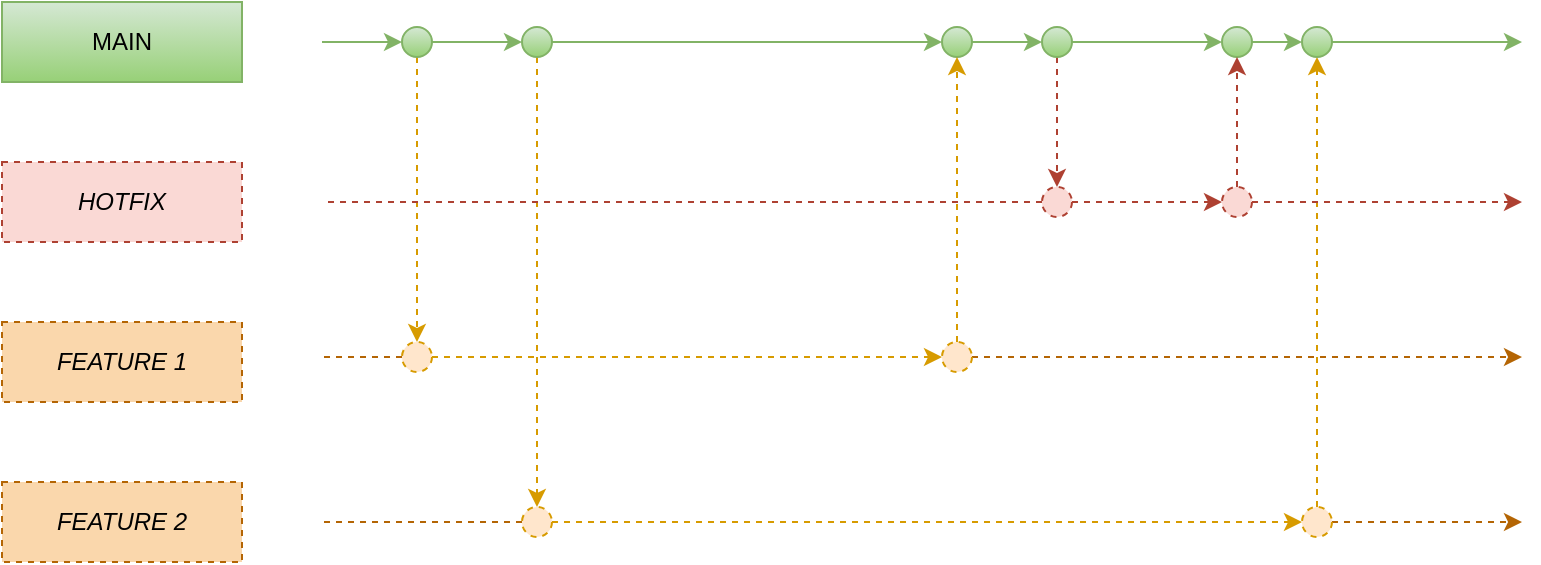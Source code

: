 <mxfile version="24.6.4" type="google">
  <diagram name="Página-1" id="ziImvxJRtPGmEmiM1CfJ">
    <mxGraphModel grid="1" page="1" gridSize="10" guides="1" tooltips="1" connect="1" arrows="1" fold="1" pageScale="1" pageWidth="827" pageHeight="1169" math="0" shadow="0">
      <root>
        <mxCell id="0" />
        <mxCell id="1" parent="0" />
        <mxCell id="fbH4huGQByLulPklWYTd-1" value="MAIN" style="rounded=0;whiteSpace=wrap;html=1;fillColor=#d5e8d4;gradientColor=#97d077;strokeColor=#82b366;" vertex="1" parent="1">
          <mxGeometry x="40" y="40" width="120" height="40" as="geometry" />
        </mxCell>
        <mxCell id="fbH4huGQByLulPklWYTd-2" value="&lt;i&gt;HOTFIX&lt;/i&gt;" style="rounded=0;whiteSpace=wrap;html=1;fillColor=#fad9d5;strokeColor=#ae4132;shadow=0;glass=0;dashed=1;" vertex="1" parent="1">
          <mxGeometry x="40" y="120" width="120" height="40" as="geometry" />
        </mxCell>
        <mxCell id="fbH4huGQByLulPklWYTd-3" value="&lt;i&gt;FEATURE 1&lt;/i&gt;" style="rounded=0;whiteSpace=wrap;html=1;fillColor=#fad7ac;strokeColor=#b46504;dashed=1;" vertex="1" parent="1">
          <mxGeometry x="40" y="200" width="120" height="40" as="geometry" />
        </mxCell>
        <mxCell id="fbH4huGQByLulPklWYTd-4" value="&lt;i&gt;FEATURE 2&lt;/i&gt;" style="rounded=0;whiteSpace=wrap;html=1;fillColor=#fad7ac;strokeColor=#b46504;dashed=1;" vertex="1" parent="1">
          <mxGeometry x="40" y="280" width="120" height="40" as="geometry" />
        </mxCell>
        <mxCell id="fbH4huGQByLulPklWYTd-5" value="" style="endArrow=classic;html=1;rounded=0;endFill=1;fillColor=#d5e8d4;strokeColor=#82b366;gradientColor=#97d077;" edge="1" parent="1" source="fbH4huGQByLulPklWYTd-31">
          <mxGeometry width="50" height="50" relative="1" as="geometry">
            <mxPoint x="200" y="60" as="sourcePoint" />
            <mxPoint x="800" y="60" as="targetPoint" />
          </mxGeometry>
        </mxCell>
        <mxCell id="fbH4huGQByLulPklWYTd-8" value="" style="endArrow=classic;html=1;rounded=0;endFill=1;fillColor=#d5e8d4;strokeColor=#82b366;gradientColor=#97d077;" edge="1" parent="1" target="fbH4huGQByLulPklWYTd-7">
          <mxGeometry width="50" height="50" relative="1" as="geometry">
            <mxPoint x="200" y="60" as="sourcePoint" />
            <mxPoint x="800" y="60" as="targetPoint" />
          </mxGeometry>
        </mxCell>
        <mxCell id="fbH4huGQByLulPklWYTd-46" style="edgeStyle=orthogonalEdgeStyle;rounded=0;orthogonalLoop=1;jettySize=auto;html=1;entryX=0.5;entryY=0;entryDx=0;entryDy=0;fillColor=#ffe6cc;strokeColor=#d79b00;dashed=1;" edge="1" parent="1" source="fbH4huGQByLulPklWYTd-7" target="fbH4huGQByLulPklWYTd-15">
          <mxGeometry relative="1" as="geometry" />
        </mxCell>
        <mxCell id="fbH4huGQByLulPklWYTd-7" value="" style="ellipse;whiteSpace=wrap;html=1;aspect=fixed;fillColor=#d5e8d4;strokeColor=#82b366;gradientColor=#97d077;" vertex="1" parent="1">
          <mxGeometry x="240" y="52.5" width="15" height="15" as="geometry" />
        </mxCell>
        <mxCell id="fbH4huGQByLulPklWYTd-13" value="" style="endArrow=classic;html=1;rounded=0;endFill=1;fillColor=#d5e8d4;strokeColor=#82b366;gradientColor=#97d077;" edge="1" parent="1" source="fbH4huGQByLulPklWYTd-22" target="fbH4huGQByLulPklWYTd-12">
          <mxGeometry width="50" height="50" relative="1" as="geometry">
            <mxPoint x="255" y="60" as="sourcePoint" />
            <mxPoint x="800" y="60" as="targetPoint" />
          </mxGeometry>
        </mxCell>
        <mxCell id="fbH4huGQByLulPklWYTd-12" value="" style="ellipse;whiteSpace=wrap;html=1;aspect=fixed;fillColor=#d5e8d4;strokeColor=#82b366;gradientColor=#97d077;" vertex="1" parent="1">
          <mxGeometry x="510" y="52.5" width="15" height="15" as="geometry" />
        </mxCell>
        <mxCell id="fbH4huGQByLulPklWYTd-47" style="edgeStyle=orthogonalEdgeStyle;rounded=0;orthogonalLoop=1;jettySize=auto;html=1;entryX=0;entryY=0.5;entryDx=0;entryDy=0;fillColor=#ffe6cc;strokeColor=#d79b00;dashed=1;" edge="1" parent="1" source="fbH4huGQByLulPklWYTd-15" target="fbH4huGQByLulPklWYTd-17">
          <mxGeometry relative="1" as="geometry" />
        </mxCell>
        <mxCell id="nThCAIfA_EonWsjtuRUH-3" style="edgeStyle=orthogonalEdgeStyle;rounded=0;orthogonalLoop=1;jettySize=auto;html=1;endArrow=none;endFill=0;dashed=1;fillColor=#fad7ac;strokeColor=#b46504;" edge="1" parent="1" source="fbH4huGQByLulPklWYTd-15">
          <mxGeometry relative="1" as="geometry">
            <mxPoint x="200" y="217.5" as="targetPoint" />
          </mxGeometry>
        </mxCell>
        <mxCell id="fbH4huGQByLulPklWYTd-15" value="" style="ellipse;whiteSpace=wrap;html=1;aspect=fixed;fillColor=#ffe6cc;strokeColor=#d79b00;dashed=1;" vertex="1" parent="1">
          <mxGeometry x="240" y="210" width="15" height="15" as="geometry" />
        </mxCell>
        <mxCell id="fbH4huGQByLulPklWYTd-48" style="edgeStyle=orthogonalEdgeStyle;rounded=0;orthogonalLoop=1;jettySize=auto;html=1;entryX=0.5;entryY=1;entryDx=0;entryDy=0;fillColor=#ffe6cc;strokeColor=#d79b00;dashed=1;" edge="1" parent="1" source="fbH4huGQByLulPklWYTd-17" target="fbH4huGQByLulPklWYTd-12">
          <mxGeometry relative="1" as="geometry" />
        </mxCell>
        <mxCell id="nThCAIfA_EonWsjtuRUH-4" style="edgeStyle=orthogonalEdgeStyle;rounded=0;orthogonalLoop=1;jettySize=auto;html=1;fillColor=#fad7ac;strokeColor=#b46504;dashed=1;" edge="1" parent="1" source="fbH4huGQByLulPklWYTd-17">
          <mxGeometry relative="1" as="geometry">
            <mxPoint x="800" y="217.5" as="targetPoint" />
          </mxGeometry>
        </mxCell>
        <mxCell id="fbH4huGQByLulPklWYTd-17" value="" style="ellipse;whiteSpace=wrap;html=1;aspect=fixed;fillColor=#ffe6cc;strokeColor=#d79b00;dashed=1;" vertex="1" parent="1">
          <mxGeometry x="510" y="210" width="15" height="15" as="geometry" />
        </mxCell>
        <mxCell id="fbH4huGQByLulPklWYTd-23" value="" style="endArrow=classic;html=1;rounded=0;endFill=1;fillColor=#d5e8d4;strokeColor=#82b366;gradientColor=#97d077;" edge="1" parent="1" source="fbH4huGQByLulPklWYTd-7" target="fbH4huGQByLulPklWYTd-22">
          <mxGeometry width="50" height="50" relative="1" as="geometry">
            <mxPoint x="255" y="60" as="sourcePoint" />
            <mxPoint x="510" y="60" as="targetPoint" />
          </mxGeometry>
        </mxCell>
        <mxCell id="fbH4huGQByLulPklWYTd-50" style="edgeStyle=orthogonalEdgeStyle;rounded=0;orthogonalLoop=1;jettySize=auto;html=1;entryX=0.5;entryY=0;entryDx=0;entryDy=0;fillColor=#ffe6cc;strokeColor=#d79b00;dashed=1;" edge="1" parent="1" source="fbH4huGQByLulPklWYTd-22" target="fbH4huGQByLulPklWYTd-24">
          <mxGeometry relative="1" as="geometry" />
        </mxCell>
        <mxCell id="fbH4huGQByLulPklWYTd-22" value="" style="ellipse;whiteSpace=wrap;html=1;aspect=fixed;fillColor=#d5e8d4;strokeColor=#82b366;gradientColor=#97d077;" vertex="1" parent="1">
          <mxGeometry x="300" y="52.5" width="15" height="15" as="geometry" />
        </mxCell>
        <mxCell id="fbH4huGQByLulPklWYTd-51" style="edgeStyle=orthogonalEdgeStyle;rounded=0;orthogonalLoop=1;jettySize=auto;html=1;entryX=0;entryY=0.5;entryDx=0;entryDy=0;fillColor=#ffe6cc;strokeColor=#d79b00;dashed=1;" edge="1" parent="1" source="fbH4huGQByLulPklWYTd-24" target="fbH4huGQByLulPklWYTd-27">
          <mxGeometry relative="1" as="geometry" />
        </mxCell>
        <mxCell id="nThCAIfA_EonWsjtuRUH-5" style="edgeStyle=orthogonalEdgeStyle;rounded=0;orthogonalLoop=1;jettySize=auto;html=1;dashed=1;endArrow=none;endFill=0;fillColor=#fad7ac;strokeColor=#b46504;" edge="1" parent="1" source="fbH4huGQByLulPklWYTd-24">
          <mxGeometry relative="1" as="geometry">
            <mxPoint x="200" y="300" as="targetPoint" />
          </mxGeometry>
        </mxCell>
        <mxCell id="fbH4huGQByLulPklWYTd-24" value="" style="ellipse;whiteSpace=wrap;html=1;aspect=fixed;fillColor=#ffe6cc;strokeColor=#d79b00;dashed=1;" vertex="1" parent="1">
          <mxGeometry x="300" y="292.5" width="15" height="15" as="geometry" />
        </mxCell>
        <mxCell id="fbH4huGQByLulPklWYTd-52" style="edgeStyle=orthogonalEdgeStyle;rounded=0;orthogonalLoop=1;jettySize=auto;html=1;entryX=0.5;entryY=1;entryDx=0;entryDy=0;fillColor=#ffe6cc;strokeColor=#d79b00;dashed=1;" edge="1" parent="1" source="fbH4huGQByLulPklWYTd-27" target="fbH4huGQByLulPklWYTd-31">
          <mxGeometry relative="1" as="geometry" />
        </mxCell>
        <mxCell id="nThCAIfA_EonWsjtuRUH-6" style="edgeStyle=orthogonalEdgeStyle;rounded=0;orthogonalLoop=1;jettySize=auto;html=1;fillColor=#fad7ac;strokeColor=#b46504;dashed=1;" edge="1" parent="1" source="fbH4huGQByLulPklWYTd-27">
          <mxGeometry relative="1" as="geometry">
            <mxPoint x="800" y="300" as="targetPoint" />
          </mxGeometry>
        </mxCell>
        <mxCell id="fbH4huGQByLulPklWYTd-27" value="" style="ellipse;whiteSpace=wrap;html=1;aspect=fixed;fillColor=#ffe6cc;strokeColor=#d79b00;dashed=1;" vertex="1" parent="1">
          <mxGeometry x="690" y="292.5" width="15" height="15" as="geometry" />
        </mxCell>
        <mxCell id="fbH4huGQByLulPklWYTd-32" value="" style="endArrow=classic;html=1;rounded=0;endFill=1;fillColor=#d5e8d4;strokeColor=#82b366;gradientColor=#97d077;" edge="1" parent="1" source="fbH4huGQByLulPklWYTd-38" target="fbH4huGQByLulPklWYTd-31">
          <mxGeometry width="50" height="50" relative="1" as="geometry">
            <mxPoint x="525" y="60" as="sourcePoint" />
            <mxPoint x="800" y="60" as="targetPoint" />
          </mxGeometry>
        </mxCell>
        <mxCell id="fbH4huGQByLulPklWYTd-31" value="" style="ellipse;whiteSpace=wrap;html=1;aspect=fixed;fillColor=#d5e8d4;strokeColor=#82b366;gradientColor=#97d077;" vertex="1" parent="1">
          <mxGeometry x="690" y="52.5" width="15" height="15" as="geometry" />
        </mxCell>
        <mxCell id="fbH4huGQByLulPklWYTd-37" value="" style="endArrow=classic;html=1;rounded=0;endFill=1;fillColor=#d5e8d4;strokeColor=#82b366;gradientColor=#97d077;" edge="1" parent="1" source="fbH4huGQByLulPklWYTd-12" target="fbH4huGQByLulPklWYTd-36">
          <mxGeometry width="50" height="50" relative="1" as="geometry">
            <mxPoint x="525" y="60" as="sourcePoint" />
            <mxPoint x="690" y="60" as="targetPoint" />
          </mxGeometry>
        </mxCell>
        <mxCell id="fbH4huGQByLulPklWYTd-42" style="edgeStyle=orthogonalEdgeStyle;rounded=0;orthogonalLoop=1;jettySize=auto;html=1;entryX=0.5;entryY=0;entryDx=0;entryDy=0;fillColor=#fad9d5;strokeColor=#ae4132;dashed=1;" edge="1" parent="1" source="fbH4huGQByLulPklWYTd-36" target="fbH4huGQByLulPklWYTd-40">
          <mxGeometry relative="1" as="geometry" />
        </mxCell>
        <mxCell id="fbH4huGQByLulPklWYTd-36" value="" style="ellipse;whiteSpace=wrap;html=1;aspect=fixed;fillColor=#d5e8d4;strokeColor=#82b366;gradientColor=#97d077;" vertex="1" parent="1">
          <mxGeometry x="560" y="52.5" width="15" height="15" as="geometry" />
        </mxCell>
        <mxCell id="fbH4huGQByLulPklWYTd-39" value="" style="endArrow=classic;html=1;rounded=0;endFill=1;fillColor=#d5e8d4;strokeColor=#82b366;gradientColor=#97d077;" edge="1" parent="1" source="fbH4huGQByLulPklWYTd-36" target="fbH4huGQByLulPklWYTd-38">
          <mxGeometry width="50" height="50" relative="1" as="geometry">
            <mxPoint x="575" y="60" as="sourcePoint" />
            <mxPoint x="690" y="60" as="targetPoint" />
          </mxGeometry>
        </mxCell>
        <mxCell id="fbH4huGQByLulPklWYTd-38" value="" style="ellipse;whiteSpace=wrap;html=1;aspect=fixed;fillColor=#d5e8d4;strokeColor=#82b366;gradientColor=#97d077;" vertex="1" parent="1">
          <mxGeometry x="650" y="52.5" width="15" height="15" as="geometry" />
        </mxCell>
        <mxCell id="fbH4huGQByLulPklWYTd-43" style="edgeStyle=orthogonalEdgeStyle;rounded=0;orthogonalLoop=1;jettySize=auto;html=1;entryX=0;entryY=0.5;entryDx=0;entryDy=0;fillColor=#fad9d5;strokeColor=#ae4132;dashed=1;" edge="1" parent="1" source="fbH4huGQByLulPklWYTd-40" target="fbH4huGQByLulPklWYTd-41">
          <mxGeometry relative="1" as="geometry" />
        </mxCell>
        <mxCell id="nThCAIfA_EonWsjtuRUH-1" style="edgeStyle=orthogonalEdgeStyle;rounded=0;orthogonalLoop=1;jettySize=auto;html=1;dashed=1;fillColor=#fad9d5;strokeColor=#ae4132;endArrow=none;endFill=0;" edge="1" parent="1" source="fbH4huGQByLulPklWYTd-40">
          <mxGeometry relative="1" as="geometry">
            <mxPoint x="200" y="140" as="targetPoint" />
          </mxGeometry>
        </mxCell>
        <mxCell id="fbH4huGQByLulPklWYTd-40" value="" style="ellipse;whiteSpace=wrap;html=1;aspect=fixed;fillColor=#fad9d5;strokeColor=#ae4132;dashed=1;" vertex="1" parent="1">
          <mxGeometry x="560" y="132.5" width="15" height="15" as="geometry" />
        </mxCell>
        <mxCell id="fbH4huGQByLulPklWYTd-44" style="edgeStyle=orthogonalEdgeStyle;rounded=0;orthogonalLoop=1;jettySize=auto;html=1;entryX=0.5;entryY=1;entryDx=0;entryDy=0;fillColor=#fad9d5;strokeColor=#ae4132;dashed=1;" edge="1" parent="1" source="fbH4huGQByLulPklWYTd-41" target="fbH4huGQByLulPklWYTd-38">
          <mxGeometry relative="1" as="geometry" />
        </mxCell>
        <mxCell id="nThCAIfA_EonWsjtuRUH-2" style="edgeStyle=orthogonalEdgeStyle;rounded=0;orthogonalLoop=1;jettySize=auto;html=1;dashed=1;fillColor=#fad9d5;strokeColor=#ae4132;" edge="1" parent="1" source="fbH4huGQByLulPklWYTd-41">
          <mxGeometry relative="1" as="geometry">
            <mxPoint x="800" y="140" as="targetPoint" />
          </mxGeometry>
        </mxCell>
        <mxCell id="fbH4huGQByLulPklWYTd-41" value="" style="ellipse;whiteSpace=wrap;html=1;aspect=fixed;fillColor=#fad9d5;strokeColor=#ae4132;dashed=1;" vertex="1" parent="1">
          <mxGeometry x="650" y="132.5" width="15" height="15" as="geometry" />
        </mxCell>
      </root>
    </mxGraphModel>
  </diagram>
</mxfile>
